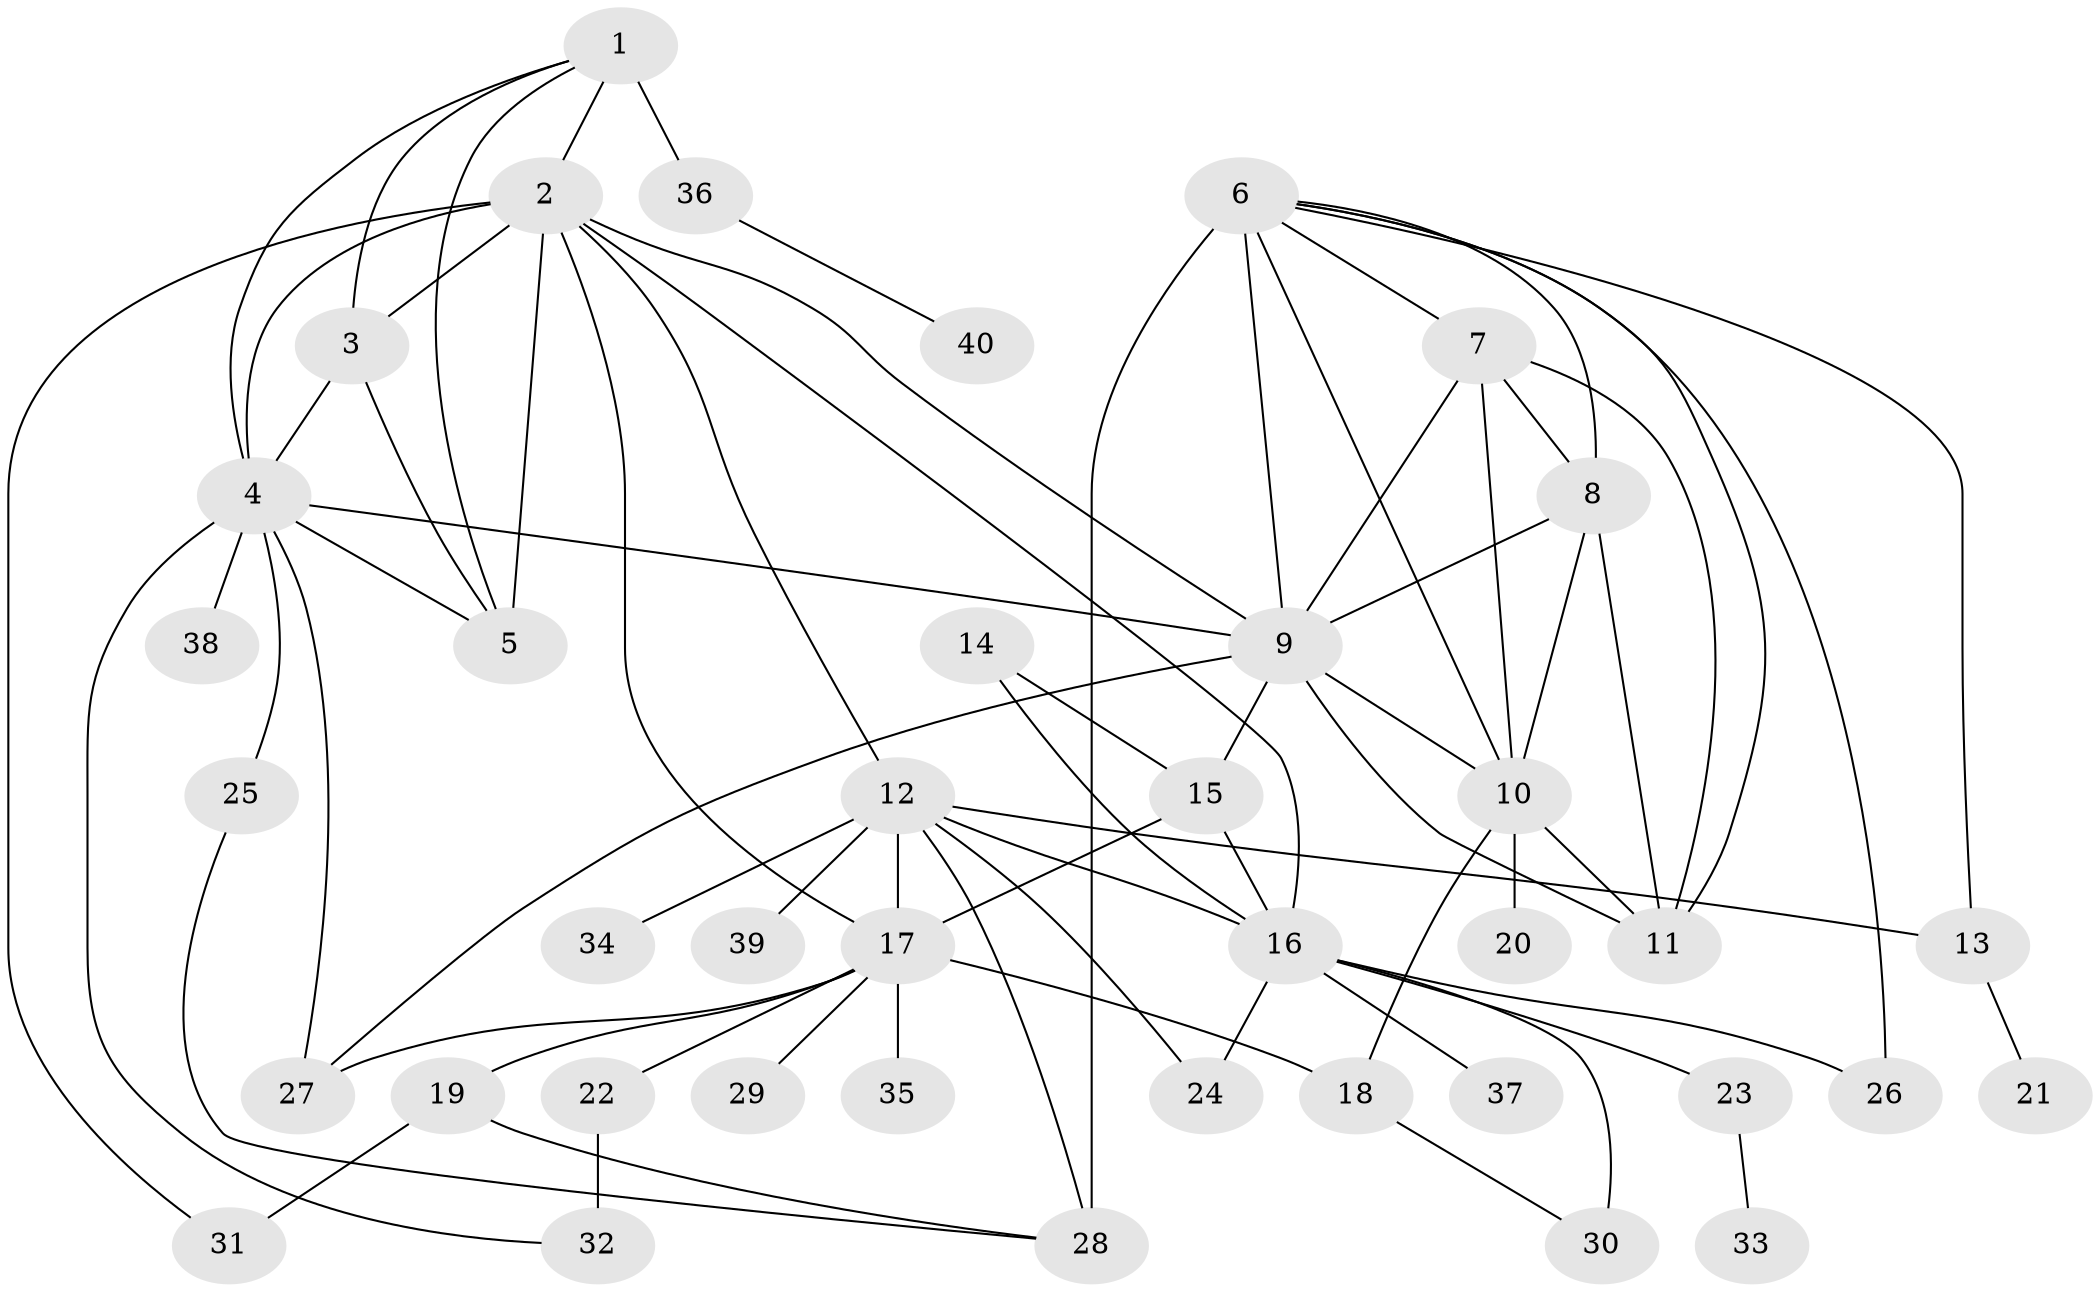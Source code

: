 // original degree distribution, {11: 0.022556390977443608, 7: 0.06015037593984962, 8: 0.03759398496240601, 14: 0.015037593984962405, 9: 0.03759398496240601, 12: 0.015037593984962405, 6: 0.015037593984962405, 10: 0.015037593984962405, 5: 0.007518796992481203, 1: 0.5939849624060151, 4: 0.007518796992481203, 3: 0.045112781954887216, 2: 0.12781954887218044}
// Generated by graph-tools (version 1.1) at 2025/52/03/04/25 22:52:12]
// undirected, 40 vertices, 73 edges
graph export_dot {
  node [color=gray90,style=filled];
  1;
  2;
  3;
  4;
  5;
  6;
  7;
  8;
  9;
  10;
  11;
  12;
  13;
  14;
  15;
  16;
  17;
  18;
  19;
  20;
  21;
  22;
  23;
  24;
  25;
  26;
  27;
  28;
  29;
  30;
  31;
  32;
  33;
  34;
  35;
  36;
  37;
  38;
  39;
  40;
  1 -- 2 [weight=2.0];
  1 -- 3 [weight=1.0];
  1 -- 4 [weight=1.0];
  1 -- 5 [weight=1.0];
  1 -- 36 [weight=5.0];
  2 -- 3 [weight=2.0];
  2 -- 4 [weight=2.0];
  2 -- 5 [weight=4.0];
  2 -- 9 [weight=1.0];
  2 -- 12 [weight=1.0];
  2 -- 16 [weight=1.0];
  2 -- 17 [weight=1.0];
  2 -- 31 [weight=1.0];
  3 -- 4 [weight=1.0];
  3 -- 5 [weight=1.0];
  4 -- 5 [weight=1.0];
  4 -- 9 [weight=1.0];
  4 -- 25 [weight=1.0];
  4 -- 27 [weight=1.0];
  4 -- 32 [weight=1.0];
  4 -- 38 [weight=1.0];
  6 -- 7 [weight=1.0];
  6 -- 8 [weight=1.0];
  6 -- 9 [weight=1.0];
  6 -- 10 [weight=1.0];
  6 -- 11 [weight=1.0];
  6 -- 13 [weight=1.0];
  6 -- 26 [weight=1.0];
  6 -- 28 [weight=6.0];
  7 -- 8 [weight=1.0];
  7 -- 9 [weight=1.0];
  7 -- 10 [weight=1.0];
  7 -- 11 [weight=1.0];
  8 -- 9 [weight=1.0];
  8 -- 10 [weight=1.0];
  8 -- 11 [weight=1.0];
  9 -- 10 [weight=1.0];
  9 -- 11 [weight=1.0];
  9 -- 15 [weight=1.0];
  9 -- 27 [weight=1.0];
  10 -- 11 [weight=1.0];
  10 -- 18 [weight=1.0];
  10 -- 20 [weight=4.0];
  12 -- 13 [weight=5.0];
  12 -- 16 [weight=1.0];
  12 -- 17 [weight=1.0];
  12 -- 24 [weight=4.0];
  12 -- 28 [weight=1.0];
  12 -- 34 [weight=1.0];
  12 -- 39 [weight=1.0];
  13 -- 21 [weight=1.0];
  14 -- 15 [weight=1.0];
  14 -- 16 [weight=4.0];
  15 -- 16 [weight=4.0];
  15 -- 17 [weight=1.0];
  16 -- 23 [weight=2.0];
  16 -- 24 [weight=1.0];
  16 -- 26 [weight=4.0];
  16 -- 30 [weight=2.0];
  16 -- 37 [weight=1.0];
  17 -- 18 [weight=5.0];
  17 -- 19 [weight=1.0];
  17 -- 22 [weight=1.0];
  17 -- 27 [weight=1.0];
  17 -- 29 [weight=5.0];
  17 -- 35 [weight=1.0];
  18 -- 30 [weight=1.0];
  19 -- 28 [weight=1.0];
  19 -- 31 [weight=1.0];
  22 -- 32 [weight=1.0];
  23 -- 33 [weight=1.0];
  25 -- 28 [weight=1.0];
  36 -- 40 [weight=1.0];
}
